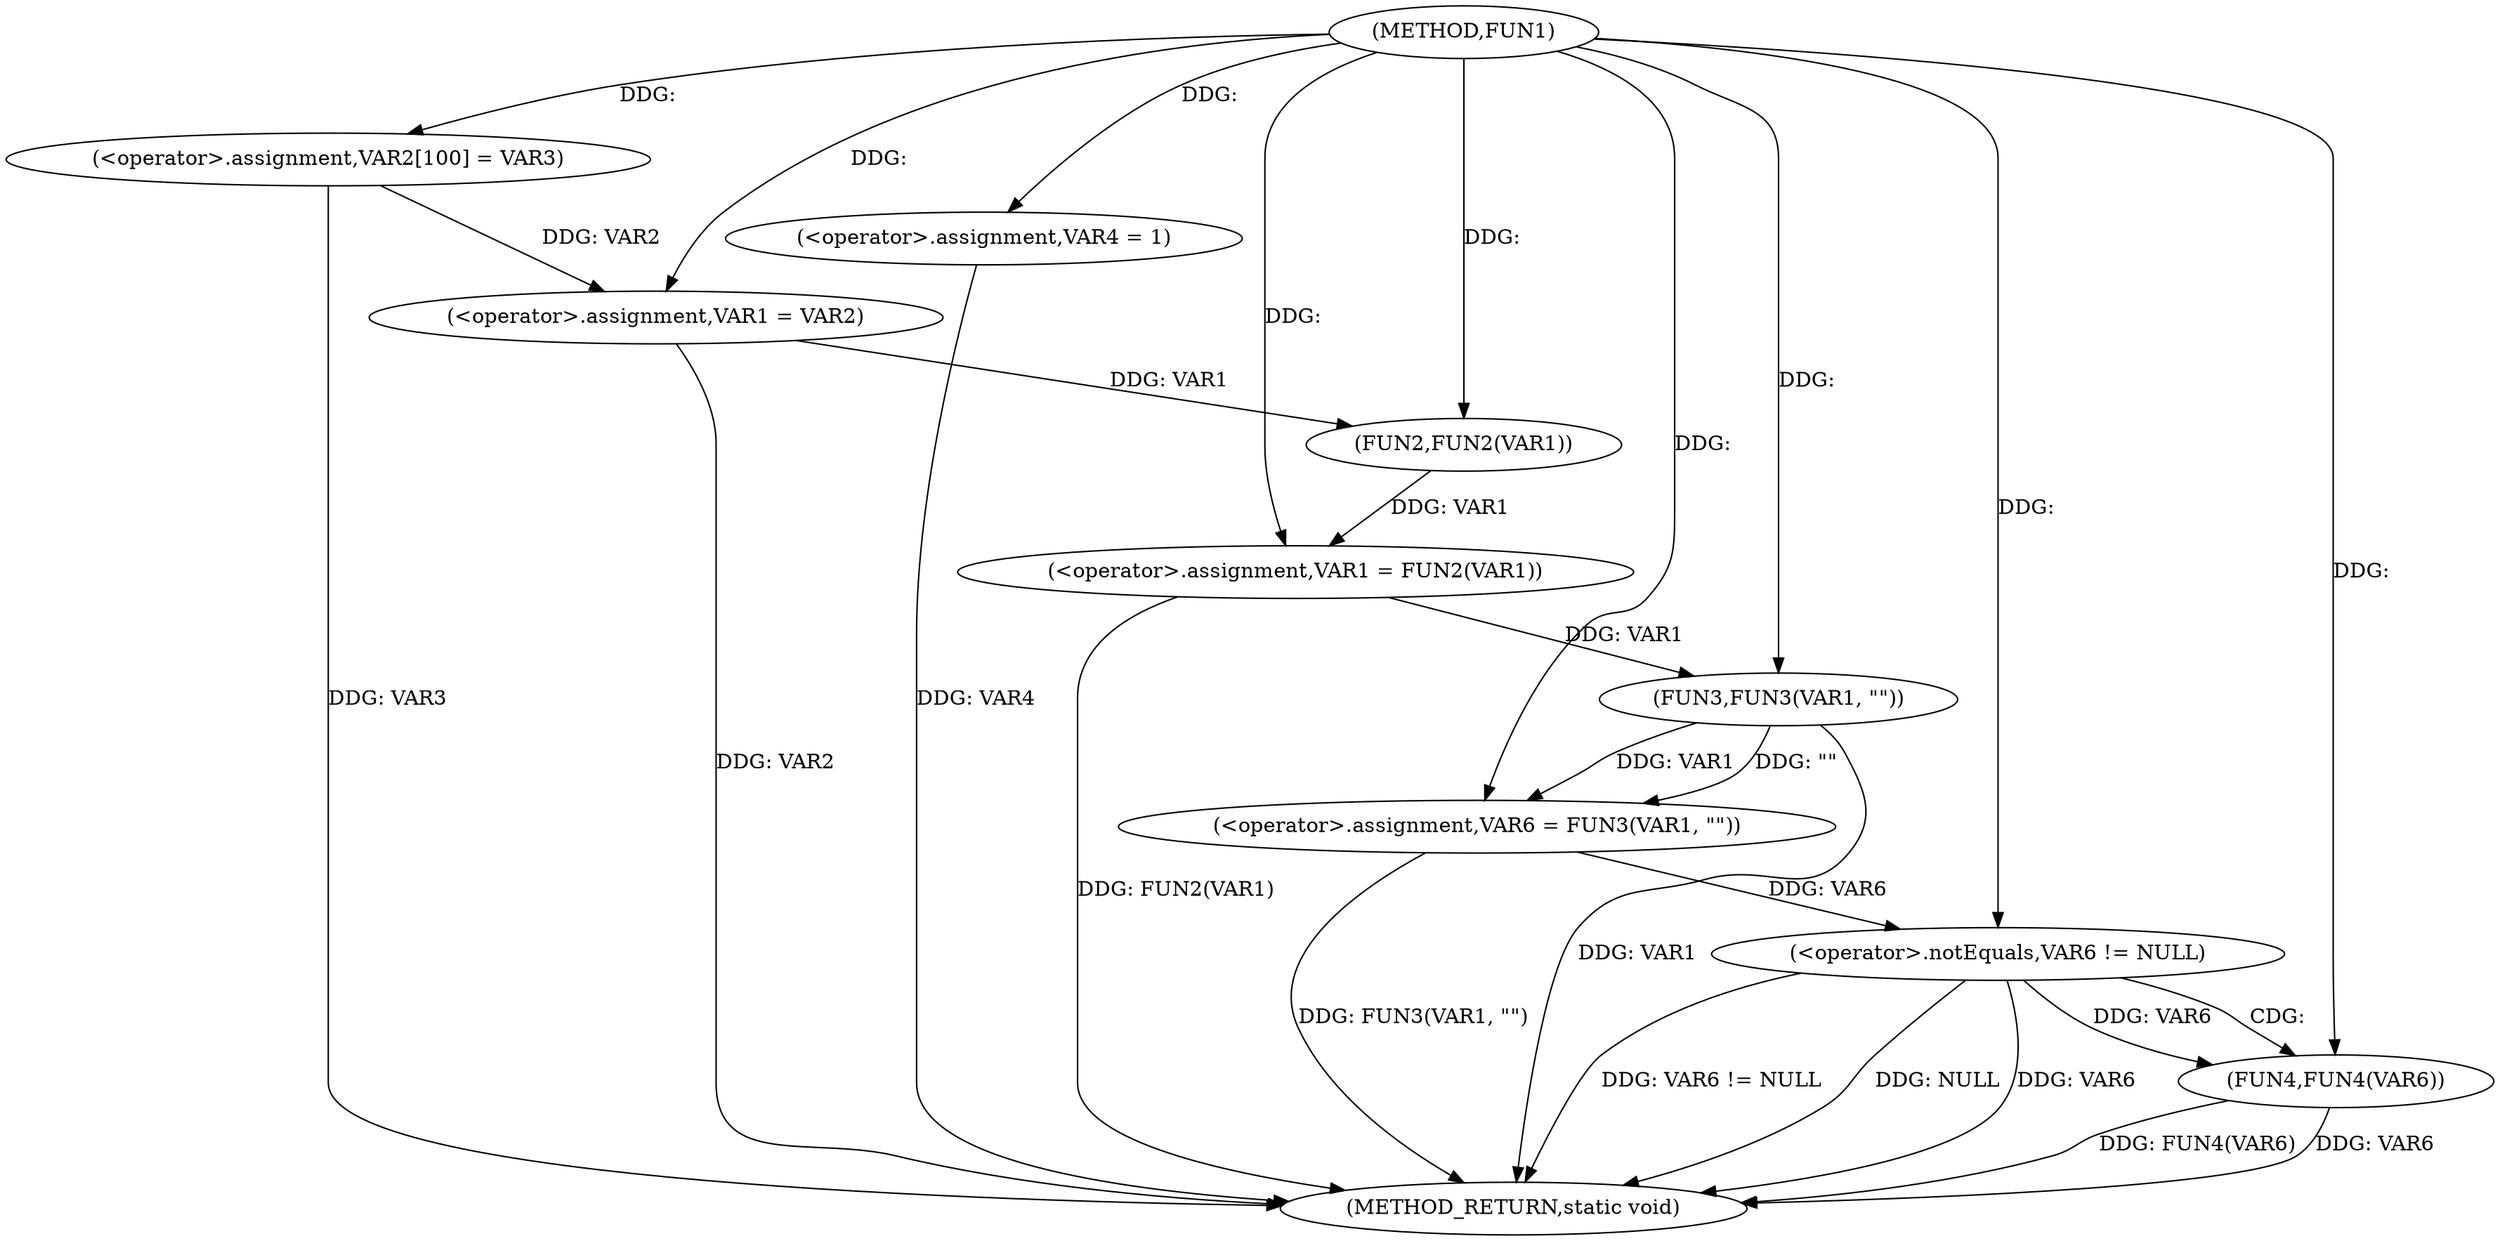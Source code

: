 digraph FUN1 {  
"1000100" [label = "(METHOD,FUN1)" ]
"1000131" [label = "(METHOD_RETURN,static void)" ]
"1000104" [label = "(<operator>.assignment,VAR2[100] = VAR3)" ]
"1000107" [label = "(<operator>.assignment,VAR1 = VAR2)" ]
"1000110" [label = "(<operator>.assignment,VAR4 = 1)" ]
"1000113" [label = "(<operator>.assignment,VAR1 = FUN2(VAR1))" ]
"1000115" [label = "(FUN2,FUN2(VAR1))" ]
"1000119" [label = "(<operator>.assignment,VAR6 = FUN3(VAR1, \"\"))" ]
"1000121" [label = "(FUN3,FUN3(VAR1, \"\"))" ]
"1000125" [label = "(<operator>.notEquals,VAR6 != NULL)" ]
"1000129" [label = "(FUN4,FUN4(VAR6))" ]
  "1000125" -> "1000131"  [ label = "DDG: VAR6 != NULL"] 
  "1000129" -> "1000131"  [ label = "DDG: FUN4(VAR6)"] 
  "1000125" -> "1000131"  [ label = "DDG: NULL"] 
  "1000121" -> "1000131"  [ label = "DDG: VAR1"] 
  "1000110" -> "1000131"  [ label = "DDG: VAR4"] 
  "1000129" -> "1000131"  [ label = "DDG: VAR6"] 
  "1000125" -> "1000131"  [ label = "DDG: VAR6"] 
  "1000113" -> "1000131"  [ label = "DDG: FUN2(VAR1)"] 
  "1000119" -> "1000131"  [ label = "DDG: FUN3(VAR1, \"\")"] 
  "1000104" -> "1000131"  [ label = "DDG: VAR3"] 
  "1000107" -> "1000131"  [ label = "DDG: VAR2"] 
  "1000100" -> "1000104"  [ label = "DDG: "] 
  "1000104" -> "1000107"  [ label = "DDG: VAR2"] 
  "1000100" -> "1000107"  [ label = "DDG: "] 
  "1000100" -> "1000110"  [ label = "DDG: "] 
  "1000115" -> "1000113"  [ label = "DDG: VAR1"] 
  "1000100" -> "1000113"  [ label = "DDG: "] 
  "1000107" -> "1000115"  [ label = "DDG: VAR1"] 
  "1000100" -> "1000115"  [ label = "DDG: "] 
  "1000121" -> "1000119"  [ label = "DDG: VAR1"] 
  "1000121" -> "1000119"  [ label = "DDG: \"\""] 
  "1000100" -> "1000119"  [ label = "DDG: "] 
  "1000113" -> "1000121"  [ label = "DDG: VAR1"] 
  "1000100" -> "1000121"  [ label = "DDG: "] 
  "1000119" -> "1000125"  [ label = "DDG: VAR6"] 
  "1000100" -> "1000125"  [ label = "DDG: "] 
  "1000125" -> "1000129"  [ label = "DDG: VAR6"] 
  "1000100" -> "1000129"  [ label = "DDG: "] 
  "1000125" -> "1000129"  [ label = "CDG: "] 
}
